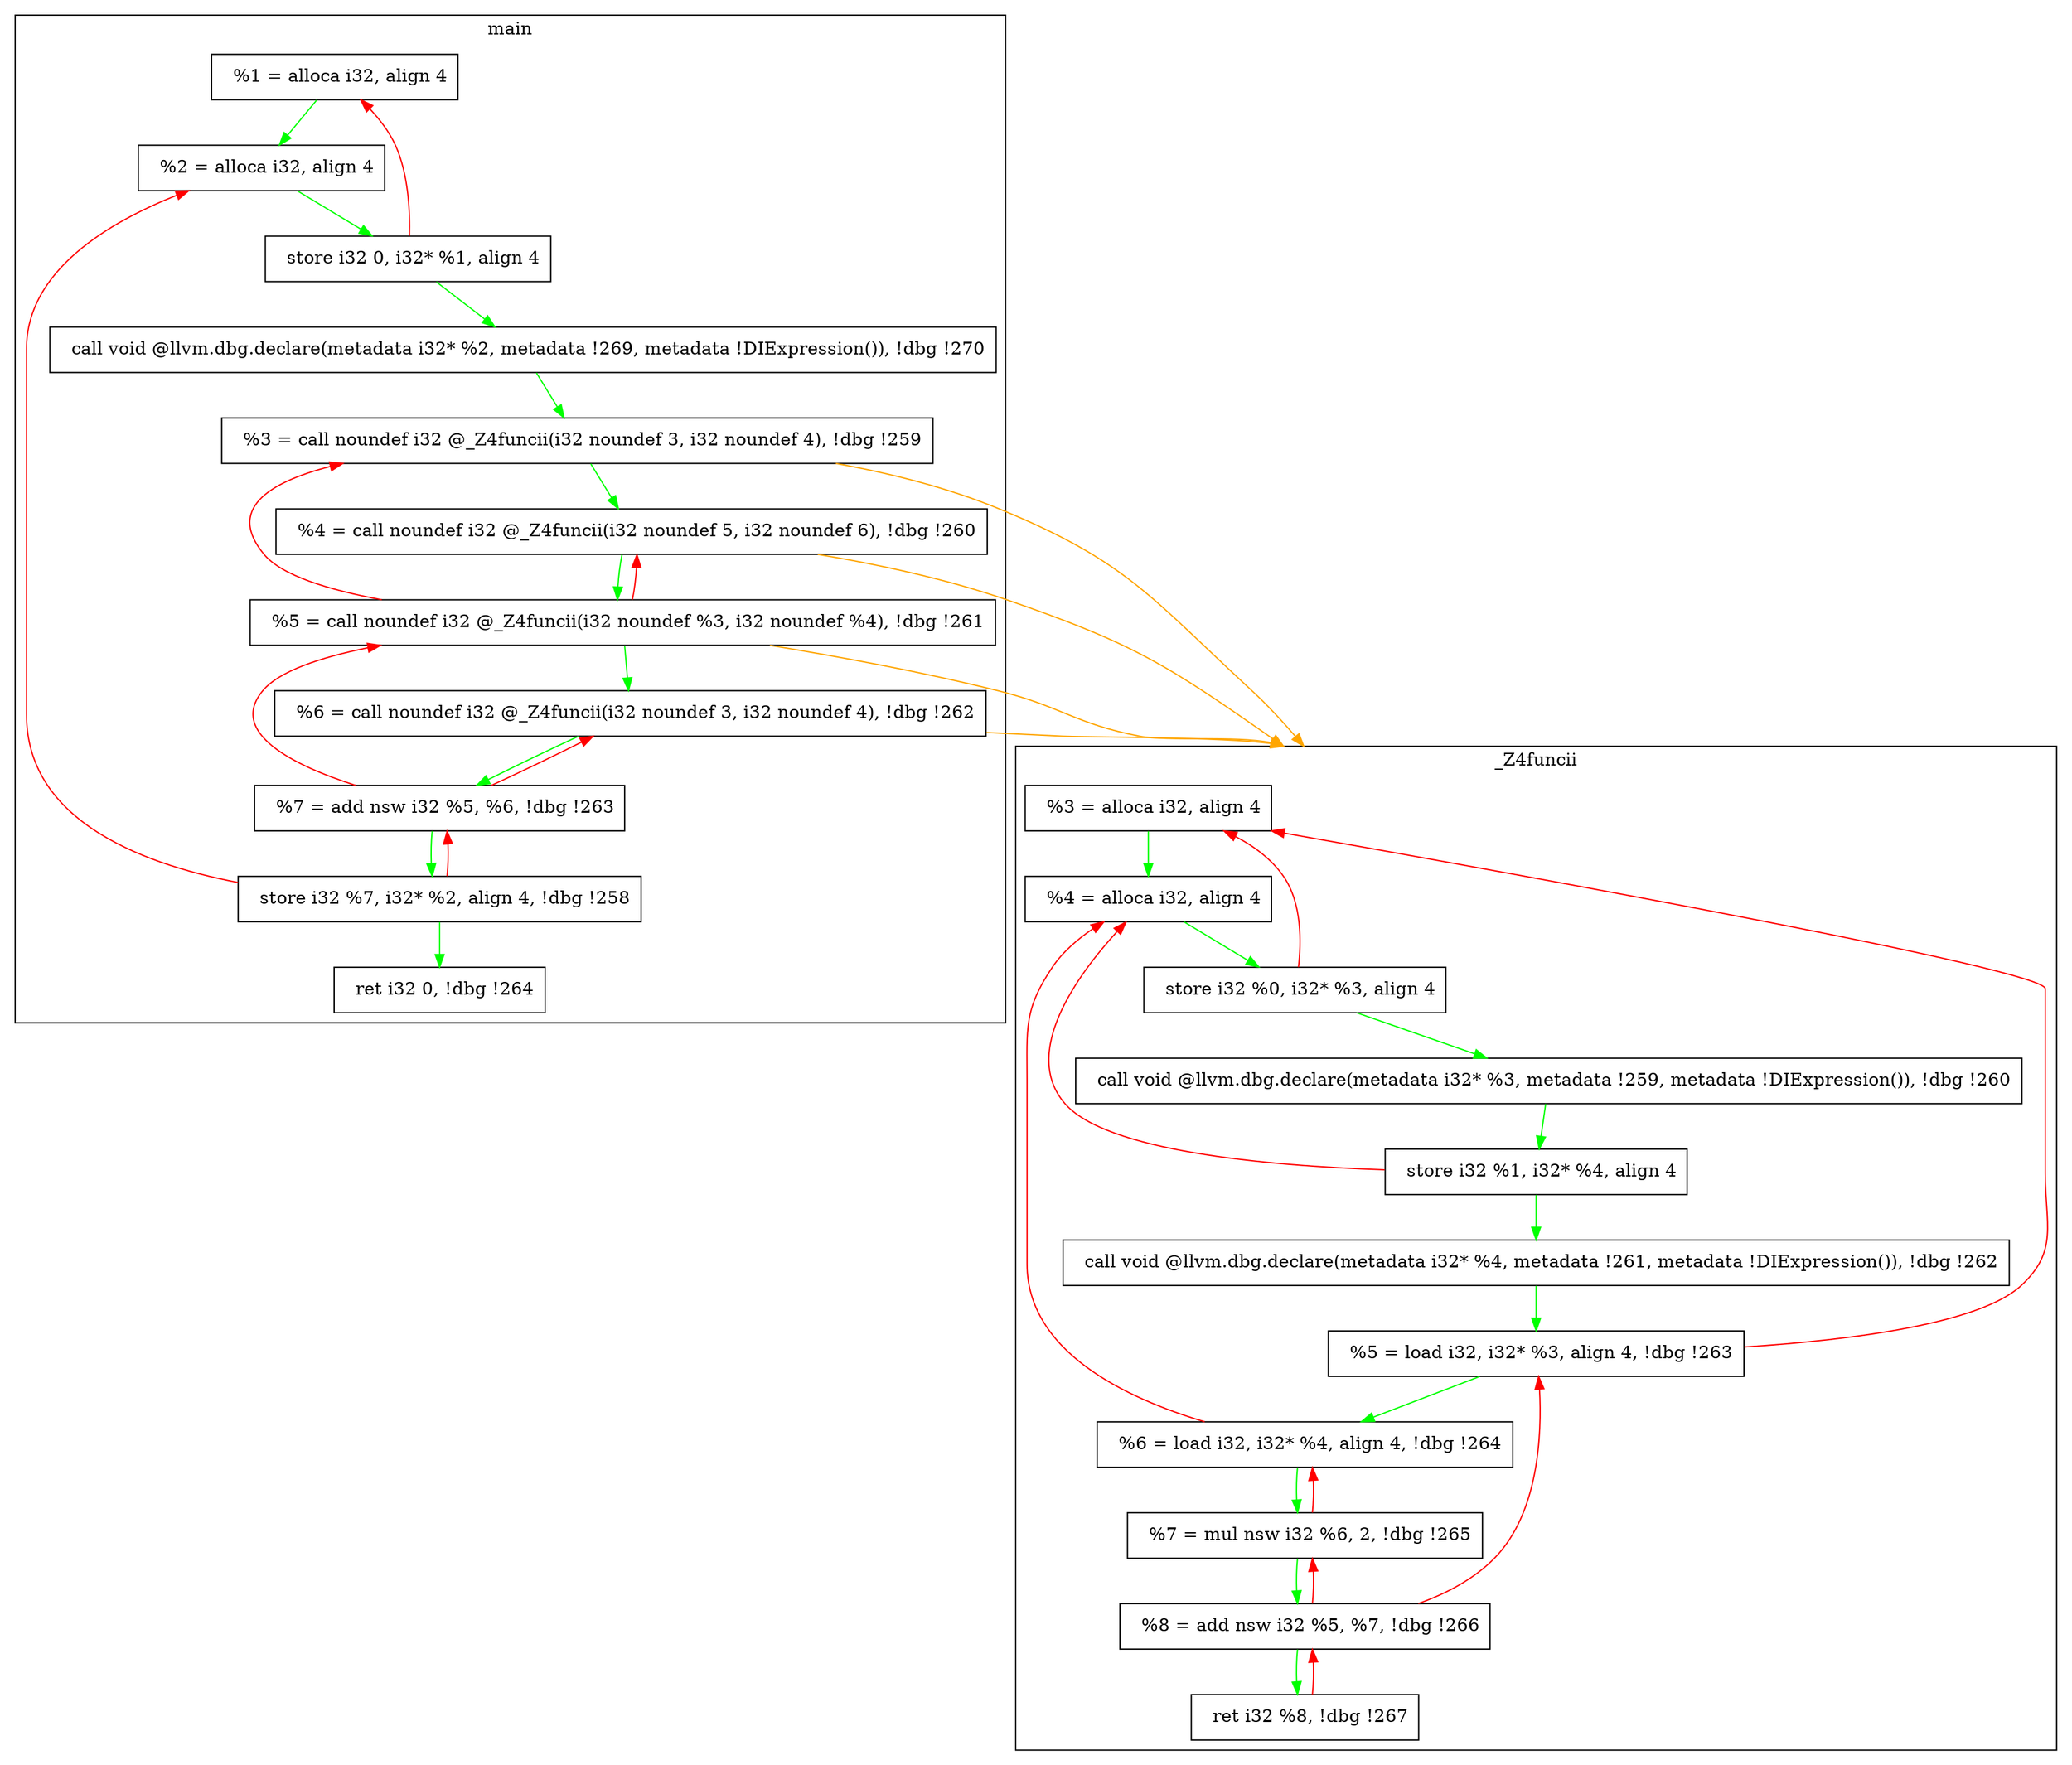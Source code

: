 digraph G {
	compound=true
	graph
	[rankdir="TB"]
	node
	[shape=rect]
	subgraph cluster_20415672 {
		node
		[label="20415672"]
		node_20415672
		[style="invis"]
		graph
		[rankdir="TB"]
		graph
		[label="_Z4funcii"]
		node_22688176
		[label="  %3 = alloca i32, align 4"]
		node_22702000->node_22688176
		[color=red]
		node_20416016->node_22688176
		[color=red]
		node_22701168
		[label="  %4 = alloca i32, align 4"]
		node_22702208->node_22701168
		[color=red]
		node_22701312->node_22701168
		[color=red]
		node_22688176->node_22701168
		[color=green]
		node_20416016
		[label="  store i32 %0, i32* %3, align 4"]
		node_22701168->node_20416016
		[color=green]
		node_20718416
		[label="  call void @llvm.dbg.declare(metadata i32* %3, metadata !259, metadata !DIExpression()), !dbg !260"]
		node_20416016->node_20718416
		[color=green]
		node_22701312
		[label="  store i32 %1, i32* %4, align 4"]
		node_20718416->node_22701312
		[color=green]
		node_21078112
		[label="  call void @llvm.dbg.declare(metadata i32* %4, metadata !261, metadata !DIExpression()), !dbg !262"]
		node_22701312->node_21078112
		[color=green]
		node_22702000
		[label="  %5 = load i32, i32* %3, align 4, !dbg !263"]
		node_22702592->node_22702000
		[color=red]
		node_21078112->node_22702000
		[color=green]
		node_22702208
		[label="  %6 = load i32, i32* %4, align 4, !dbg !264"]
		node_22702448->node_22702208
		[color=red]
		node_22702000->node_22702208
		[color=green]
		node_22702448
		[label="  %7 = mul nsw i32 %6, 2, !dbg !265"]
		node_22702592->node_22702448
		[color=red]
		node_22702208->node_22702448
		[color=green]
		node_22702592
		[label="  %8 = add nsw i32 %5, %7, !dbg !266"]
		node_22702848->node_22702592
		[color=red]
		node_22702448->node_22702592
		[color=green]
		node_22702848
		[label="  ret i32 %8, !dbg !267"]
		node_22702592->node_22702848
		[color=green]
	}
	subgraph cluster_22702680 {
		node
		[label="22702680"]
		node_22702680
		[style="invis"]
		graph
		[rankdir="TB"]
		graph
		[label="main"]
		node_21114032
		[label="  %1 = alloca i32, align 4"]
		node_22706256->node_21114032
		[color=red]
		node_21114144
		[label="  %2 = alloca i32, align 4"]
		node_22729248->node_21114144
		[color=red]
		node_21114032->node_21114144
		[color=green]
		node_22706256
		[label="  store i32 0, i32* %1, align 4"]
		node_21114144->node_22706256
		[color=green]
		node_21155456
		[label="  call void @llvm.dbg.declare(metadata i32* %2, metadata !269, metadata !DIExpression()), !dbg !270"]
		node_22706256->node_21155456
		[color=green]
		node_20680464
		[label="  %3 = call noundef i32 @_Z4funcii(i32 noundef 3, i32 noundef 4), !dbg !259"]
		node_22728608->node_20680464
		[color=red]
		node_21155456->node_20680464
		[color=green]
		node_22728416
		[label="  %4 = call noundef i32 @_Z4funcii(i32 noundef 5, i32 noundef 6), !dbg !260"]
		node_22728608->node_22728416
		[color=red]
		node_20680464->node_22728416
		[color=green]
		node_22728608
		[label="  %5 = call noundef i32 @_Z4funcii(i32 noundef %3, i32 noundef %4), !dbg !261"]
		node_22729104->node_22728608
		[color=red]
		node_22728416->node_22728608
		[color=green]
		node_22728944
		[label="  %6 = call noundef i32 @_Z4funcii(i32 noundef 3, i32 noundef 4), !dbg !262"]
		node_22729104->node_22728944
		[color=red]
		node_22728608->node_22728944
		[color=green]
		node_22729104
		[label="  %7 = add nsw i32 %5, %6, !dbg !263"]
		node_22729248->node_22729104
		[color=red]
		node_22728944->node_22729104
		[color=green]
		node_22729248
		[label="  store i32 %7, i32* %2, align 4, !dbg !258"]
		node_22729104->node_22729248
		[color=green]
		node_22716960
		[label="  ret i32 0, !dbg !264"]
		node_22729248->node_22716960
		[color=green]
	}
	node_22728944->node_20415672
	[lhead=cluster_20415672]
	[color=orange]
	node_22728608->node_20415672
	[lhead=cluster_20415672]
	[color=orange]
	node_22728416->node_20415672
	[lhead=cluster_20415672]
	[color=orange]
	node_20680464->node_20415672
	[lhead=cluster_20415672]
	[color=orange]
}
